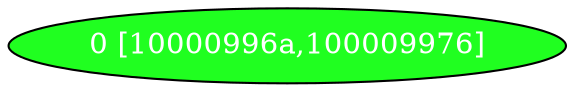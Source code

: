 diGraph tar{
	tar_0  [style=filled fillcolor="#20FF20" fontcolor="#ffffff" shape=oval label="0 [10000996a,100009976]"]


}